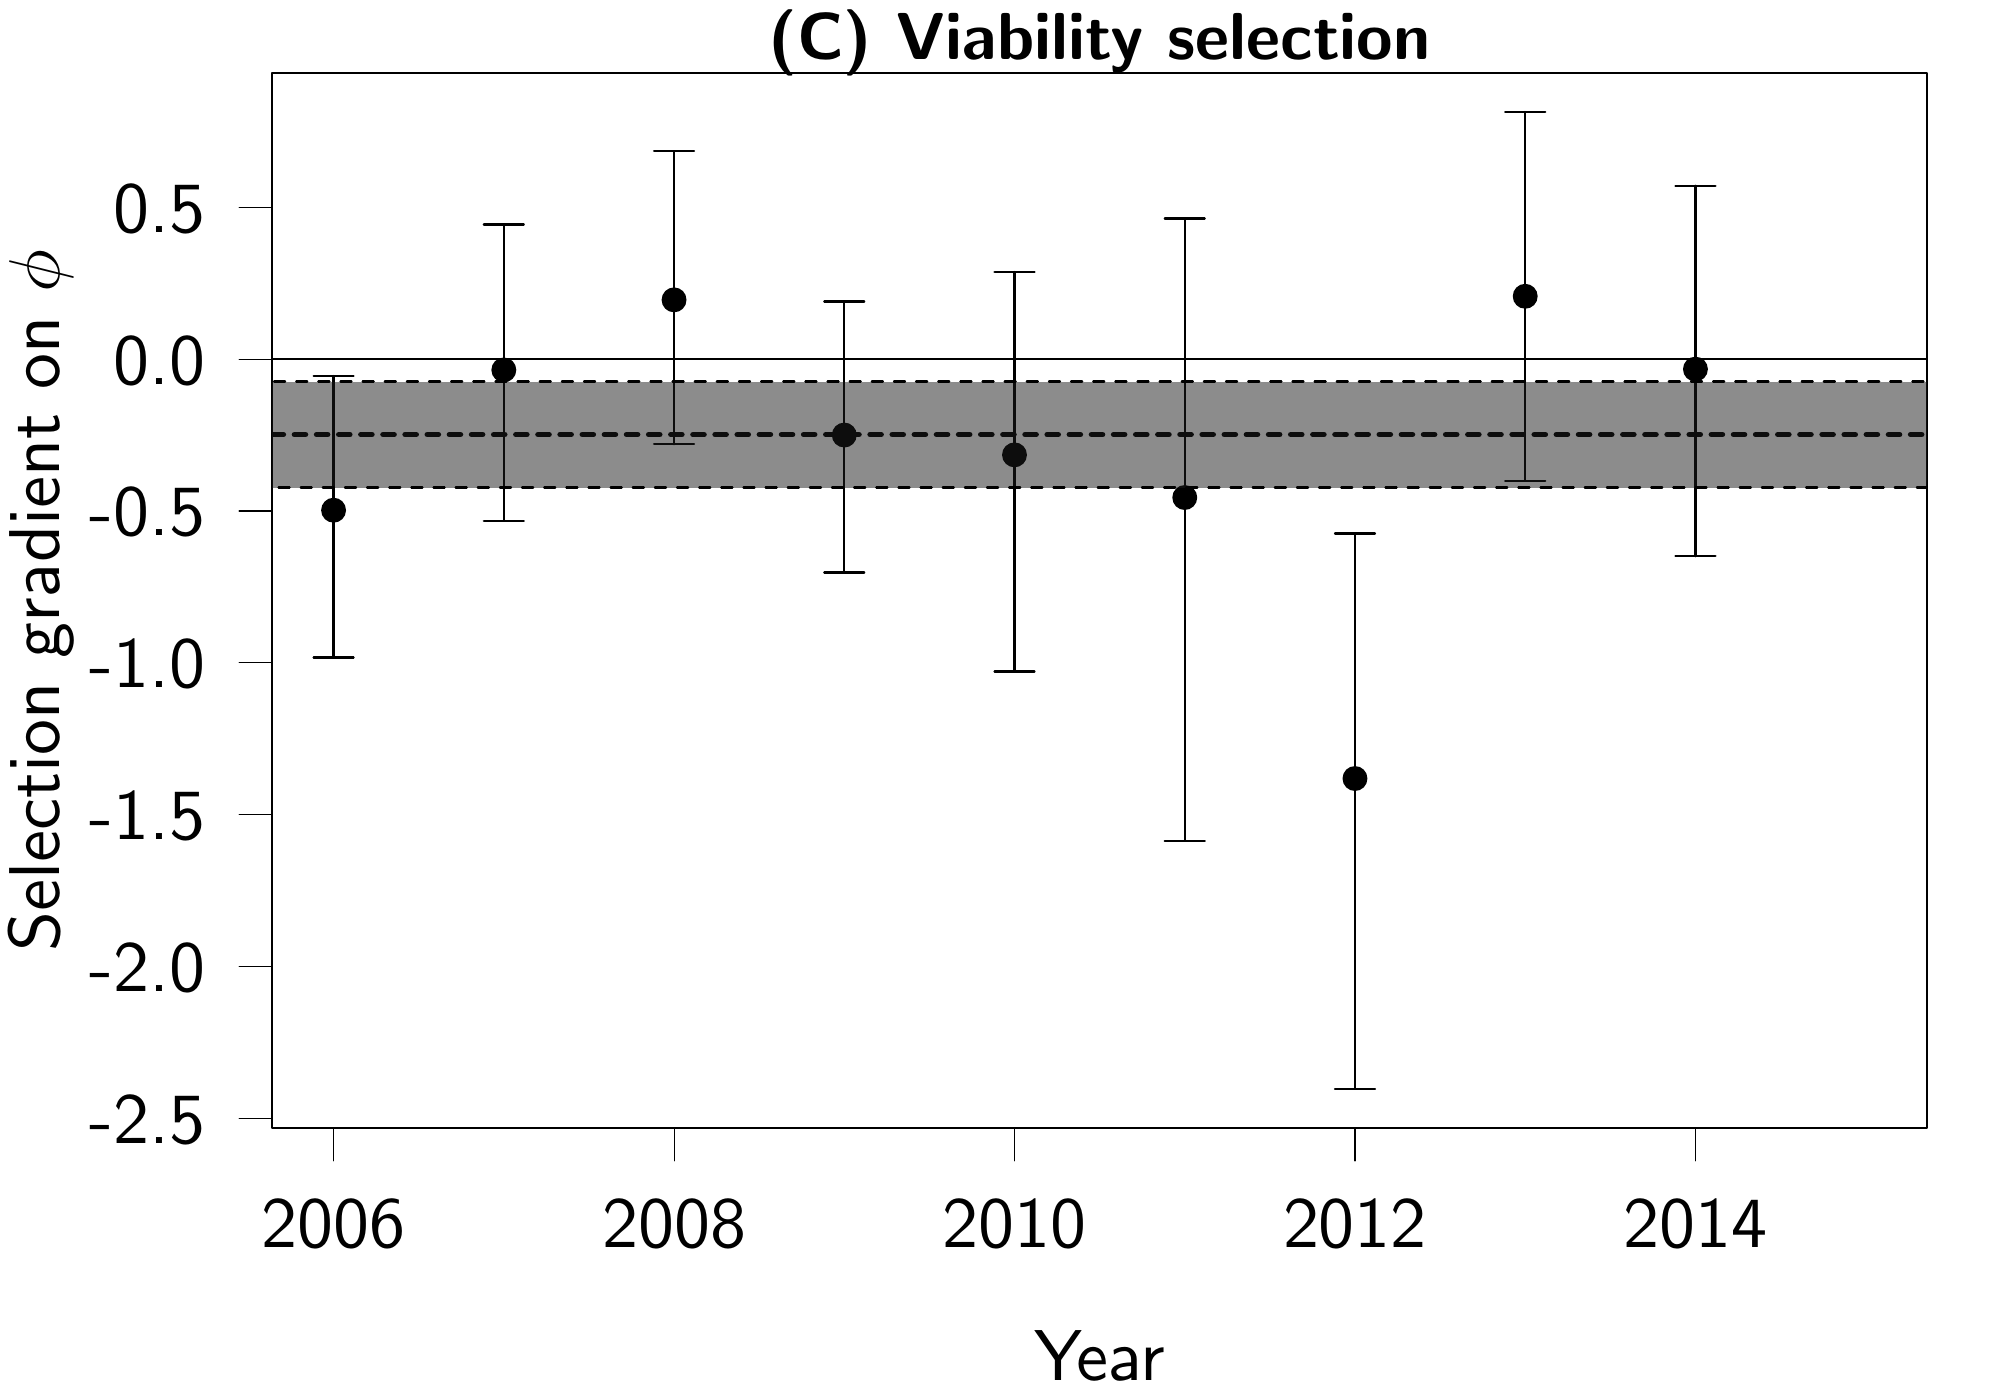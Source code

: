 % Created by tikzDevice version 0.10.1 on 2016-07-22 14:12:02
% !TEX encoding = UTF-8 Unicode
\documentclass{article}
\nonstopmode

\usepackage{tikz}

\usepackage[active,tightpage,psfixbb]{preview}

\PreviewEnvironment{pgfpicture}

\setlength\PreviewBorder{0pt}

\newcommand{\SweaveOpts}[1]{}  % do not interfere with LaTeX
\newcommand{\SweaveInput}[1]{} % because they are not real TeX commands
\newcommand{\Sexpr}[1]{}       % will only be parsed by R



\usepackage{booktabs}

\usepackage{wasysym}
\renewcommand{\familydefault}{\sfdefault}



\begin{document}

\begin{tikzpicture}[x=1pt,y=1pt]
\definecolor{fillColor}{RGB}{255,255,255}
\path[use as bounding box,fill=fillColor,fill opacity=0.00] (0,0) rectangle (722.70,505.89);
\begin{scope}
\path[clip] ( 98.40, 98.40) rectangle (696.30,479.49);
\definecolor{fillColor}{RGB}{0,0,0}

\path[fill=fillColor] (120.54,321.52) circle (  4.50);

\path[fill=fillColor] (182.06,372.20) circle (  4.50);

\path[fill=fillColor] (243.57,397.53) circle (  4.50);

\path[fill=fillColor] (305.08,348.68) circle (  4.50);

\path[fill=fillColor] (366.59,341.52) circle (  4.50);

\path[fill=fillColor] (428.11,326.11) circle (  4.50);

\path[fill=fillColor] (489.62,224.57) circle (  4.50);

\path[fill=fillColor] (551.13,398.82) circle (  4.50);

\path[fill=fillColor] (612.64,372.49) circle (  4.50);
\end{scope}
\begin{scope}
\path[clip] (  0.00,  0.00) rectangle (722.70,505.89);
\definecolor{drawColor}{RGB}{0,0,0}

\path[draw=drawColor,line width= 0.4pt,line join=round,line cap=round] (120.54, 98.40) -- (612.64, 98.40);

\path[draw=drawColor,line width= 0.4pt,line join=round,line cap=round] (120.54, 98.40) -- (120.54, 86.40);

\path[draw=drawColor,line width= 0.4pt,line join=round,line cap=round] (243.57, 98.40) -- (243.57, 86.40);

\path[draw=drawColor,line width= 0.4pt,line join=round,line cap=round] (366.59, 98.40) -- (366.59, 86.40);

\path[draw=drawColor,line width= 0.4pt,line join=round,line cap=round] (489.62, 98.40) -- (489.62, 86.40);

\path[draw=drawColor,line width= 0.4pt,line join=round,line cap=round] (612.64, 98.40) -- (612.64, 86.40);

\node[text=drawColor,anchor=base,inner sep=0pt, outer sep=0pt, scale=  2.60] at (120.54, 55.20) {2006};

\node[text=drawColor,anchor=base,inner sep=0pt, outer sep=0pt, scale=  2.60] at (243.57, 55.20) {2008};

\node[text=drawColor,anchor=base,inner sep=0pt, outer sep=0pt, scale=  2.60] at (366.59, 55.20) {2010};

\node[text=drawColor,anchor=base,inner sep=0pt, outer sep=0pt, scale=  2.60] at (489.62, 55.20) {2012};

\node[text=drawColor,anchor=base,inner sep=0pt, outer sep=0pt, scale=  2.60] at (612.64, 55.20) {2014};

\path[draw=drawColor,line width= 0.4pt,line join=round,line cap=round] ( 98.40,101.72) -- ( 98.40,431.00);

\path[draw=drawColor,line width= 0.4pt,line join=round,line cap=round] ( 98.40,101.72) -- ( 86.40,101.72);

\path[draw=drawColor,line width= 0.4pt,line join=round,line cap=round] ( 98.40,156.60) -- ( 86.40,156.60);

\path[draw=drawColor,line width= 0.4pt,line join=round,line cap=round] ( 98.40,211.48) -- ( 86.40,211.48);

\path[draw=drawColor,line width= 0.4pt,line join=round,line cap=round] ( 98.40,266.36) -- ( 86.40,266.36);

\path[draw=drawColor,line width= 0.4pt,line join=round,line cap=round] ( 98.40,321.24) -- ( 86.40,321.24);

\path[draw=drawColor,line width= 0.4pt,line join=round,line cap=round] ( 98.40,376.12) -- ( 86.40,376.12);

\path[draw=drawColor,line width= 0.4pt,line join=round,line cap=round] ( 98.40,431.00) -- ( 86.40,431.00);

\node[text=drawColor,anchor=base east,inner sep=0pt, outer sep=0pt, scale=  2.60] at ( 74.40, 92.69) {-2.5};

\node[text=drawColor,anchor=base east,inner sep=0pt, outer sep=0pt, scale=  2.60] at ( 74.40,147.57) {-2.0};

\node[text=drawColor,anchor=base east,inner sep=0pt, outer sep=0pt, scale=  2.60] at ( 74.40,202.45) {-1.5};

\node[text=drawColor,anchor=base east,inner sep=0pt, outer sep=0pt, scale=  2.60] at ( 74.40,257.33) {-1.0};

\node[text=drawColor,anchor=base east,inner sep=0pt, outer sep=0pt, scale=  2.60] at ( 74.40,312.22) {-0.5};

\node[text=drawColor,anchor=base east,inner sep=0pt, outer sep=0pt, scale=  2.60] at ( 74.40,367.10) {0.0};

\node[text=drawColor,anchor=base east,inner sep=0pt, outer sep=0pt, scale=  2.60] at ( 74.40,421.98) {0.5};

\path[draw=drawColor,line width= 0.8pt,line join=round,line cap=round] ( 98.40, 98.40) --
	(696.30, 98.40) --
	(696.30,479.49) --
	( 98.40,479.49) --
	( 98.40, 98.40);
\end{scope}
\begin{scope}
\path[clip] (  0.00,  0.00) rectangle (722.70,505.89);
\definecolor{drawColor}{RGB}{0,0,0}

\node[text=drawColor,anchor=base,inner sep=0pt, outer sep=0pt, scale=  2.40] at (397.35,484.36) {\bfseries \textbf{(C)} Viability selection};

\node[text=drawColor,anchor=base,inner sep=0pt, outer sep=0pt, scale=  2.60] at (397.35,  7.20) {Year};

\node[text=drawColor,rotate= 90.00,anchor=base,inner sep=0pt, outer sep=0pt, scale=  2.60] at ( 21.60,288.94) {Selection gradient on $\phi$};
\end{scope}
\begin{scope}
\path[clip] ( 98.40, 98.40) rectangle (696.30,479.49);
\definecolor{drawColor}{RGB}{0,0,0}

\path[draw=drawColor,line width= 0.8pt,line join=round,line cap=round] ( 98.40,376.12) -- (696.30,376.12);

\path[draw=drawColor,line width= 0.8pt,line join=round,line cap=round] (120.54,268.32) -- (120.54,370.04);

\path[draw=drawColor,line width= 0.8pt,line join=round,line cap=round] (113.32,268.32) --
	(120.54,268.32) --
	(127.77,268.32);

\path[draw=drawColor,line width= 0.8pt,line join=round,line cap=round] (127.77,370.04) --
	(120.54,370.04) --
	(113.32,370.04);

\path[draw=drawColor,line width= 0.8pt,line join=round,line cap=round] (182.06,317.68) -- (182.06,424.76);

\path[draw=drawColor,line width= 0.8pt,line join=round,line cap=round] (174.83,317.68) --
	(182.06,317.68) --
	(189.28,317.68);

\path[draw=drawColor,line width= 0.8pt,line join=round,line cap=round] (189.28,424.76) --
	(182.06,424.76) --
	(174.83,424.76);

\path[draw=drawColor,line width= 0.8pt,line join=round,line cap=round] (243.57,345.34) -- (243.57,451.27);

\path[draw=drawColor,line width= 0.8pt,line join=round,line cap=round] (236.34,345.34) --
	(243.57,345.34) --
	(250.80,345.34);

\path[draw=drawColor,line width= 0.8pt,line join=round,line cap=round] (250.80,451.27) --
	(243.57,451.27) --
	(236.34,451.27);

\path[draw=drawColor,line width= 0.8pt,line join=round,line cap=round] (305.08,298.98) -- (305.08,396.95);

\path[draw=drawColor,line width= 0.8pt,line join=round,line cap=round] (297.85,298.98) --
	(305.08,298.98) --
	(312.31,298.98);

\path[draw=drawColor,line width= 0.8pt,line join=round,line cap=round] (312.31,396.95) --
	(305.08,396.95) --
	(297.85,396.95);

\path[draw=drawColor,line width= 0.8pt,line join=round,line cap=round] (366.59,263.22) -- (366.59,407.57);

\path[draw=drawColor,line width= 0.8pt,line join=round,line cap=round] (359.37,263.22) --
	(366.59,263.22) --
	(373.82,263.22);

\path[draw=drawColor,line width= 0.8pt,line join=round,line cap=round] (373.82,407.57) --
	(366.59,407.57) --
	(359.37,407.57);

\path[draw=drawColor,line width= 0.8pt,line join=round,line cap=round] (428.11,202.11) -- (428.11,426.90);

\path[draw=drawColor,line width= 0.8pt,line join=round,line cap=round] (420.88,202.11) --
	(428.11,202.11) --
	(435.33,202.11);

\path[draw=drawColor,line width= 0.8pt,line join=round,line cap=round] (435.33,426.90) --
	(428.11,426.90) --
	(420.88,426.90);

\path[draw=drawColor,line width= 0.8pt,line join=round,line cap=round] (489.62,112.51) -- (489.62,313.10);

\path[draw=drawColor,line width= 0.8pt,line join=round,line cap=round] (482.39,112.51) --
	(489.62,112.51) --
	(496.85,112.51);

\path[draw=drawColor,line width= 0.8pt,line join=round,line cap=round] (496.85,313.10) --
	(489.62,313.10) --
	(482.39,313.10);

\path[draw=drawColor,line width= 0.8pt,line join=round,line cap=round] (551.13,332.17) -- (551.13,465.38);

\path[draw=drawColor,line width= 0.8pt,line join=round,line cap=round] (543.90,332.17) --
	(551.13,332.17) --
	(558.36,332.17);

\path[draw=drawColor,line width= 0.8pt,line join=round,line cap=round] (558.36,465.38) --
	(551.13,465.38) --
	(543.90,465.38);

\path[draw=drawColor,line width= 0.8pt,line join=round,line cap=round] (612.64,304.91) -- (612.64,438.79);

\path[draw=drawColor,line width= 0.8pt,line join=round,line cap=round] (605.42,304.91) --
	(612.64,304.91) --
	(619.87,304.91);

\path[draw=drawColor,line width= 0.8pt,line join=round,line cap=round] (619.87,438.79) --
	(612.64,438.79) --
	(605.42,438.79);

\path[draw=drawColor,line width= 2.0pt,dash pattern=on 4pt off 4pt ,line join=round,line cap=round] ( 98.40,348.86) -- (696.30,348.86);
\definecolor{fillColor}{RGB}{26,26,26}

\path[draw=drawColor,line width= 0.8pt,dash pattern=on 4pt off 4pt ,line join=round,line cap=round,fill=fillColor,fill opacity=0.50] ( 59.03,368.00) --
	(722.70,368.00) --
	(722.70,329.72) --
	( 59.03,329.72) --
	cycle;
\end{scope}
\end{tikzpicture}

\end{document}
